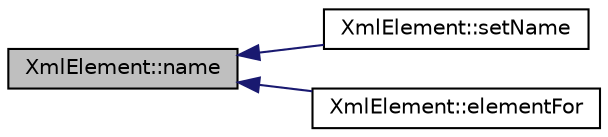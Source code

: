 digraph "XmlElement::name"
{
  edge [fontname="Helvetica",fontsize="10",labelfontname="Helvetica",labelfontsize="10"];
  node [fontname="Helvetica",fontsize="10",shape=record];
  rankdir="LR";
  Node1 [label="XmlElement::name",height=0.2,width=0.4,color="black", fillcolor="grey75", style="filled", fontcolor="black"];
  Node1 -> Node2 [dir="back",color="midnightblue",fontsize="10",style="solid",fontname="Helvetica"];
  Node2 [label="XmlElement::setName",height=0.2,width=0.4,color="black", fillcolor="white", style="filled",URL="$class_xml_element.html#a0ed6ad08fd972865cca13ae2594fedda",tooltip="Sets the name of the element. "];
  Node1 -> Node3 [dir="back",color="midnightblue",fontsize="10",style="solid",fontname="Helvetica"];
  Node3 [label="XmlElement::elementFor",height=0.2,width=0.4,color="black", fillcolor="white", style="filled",URL="$class_xml_element.html#a6babcb48cd31c025234ad35db5ebce3e",tooltip="Returns the first child element with the specified name. "];
}
